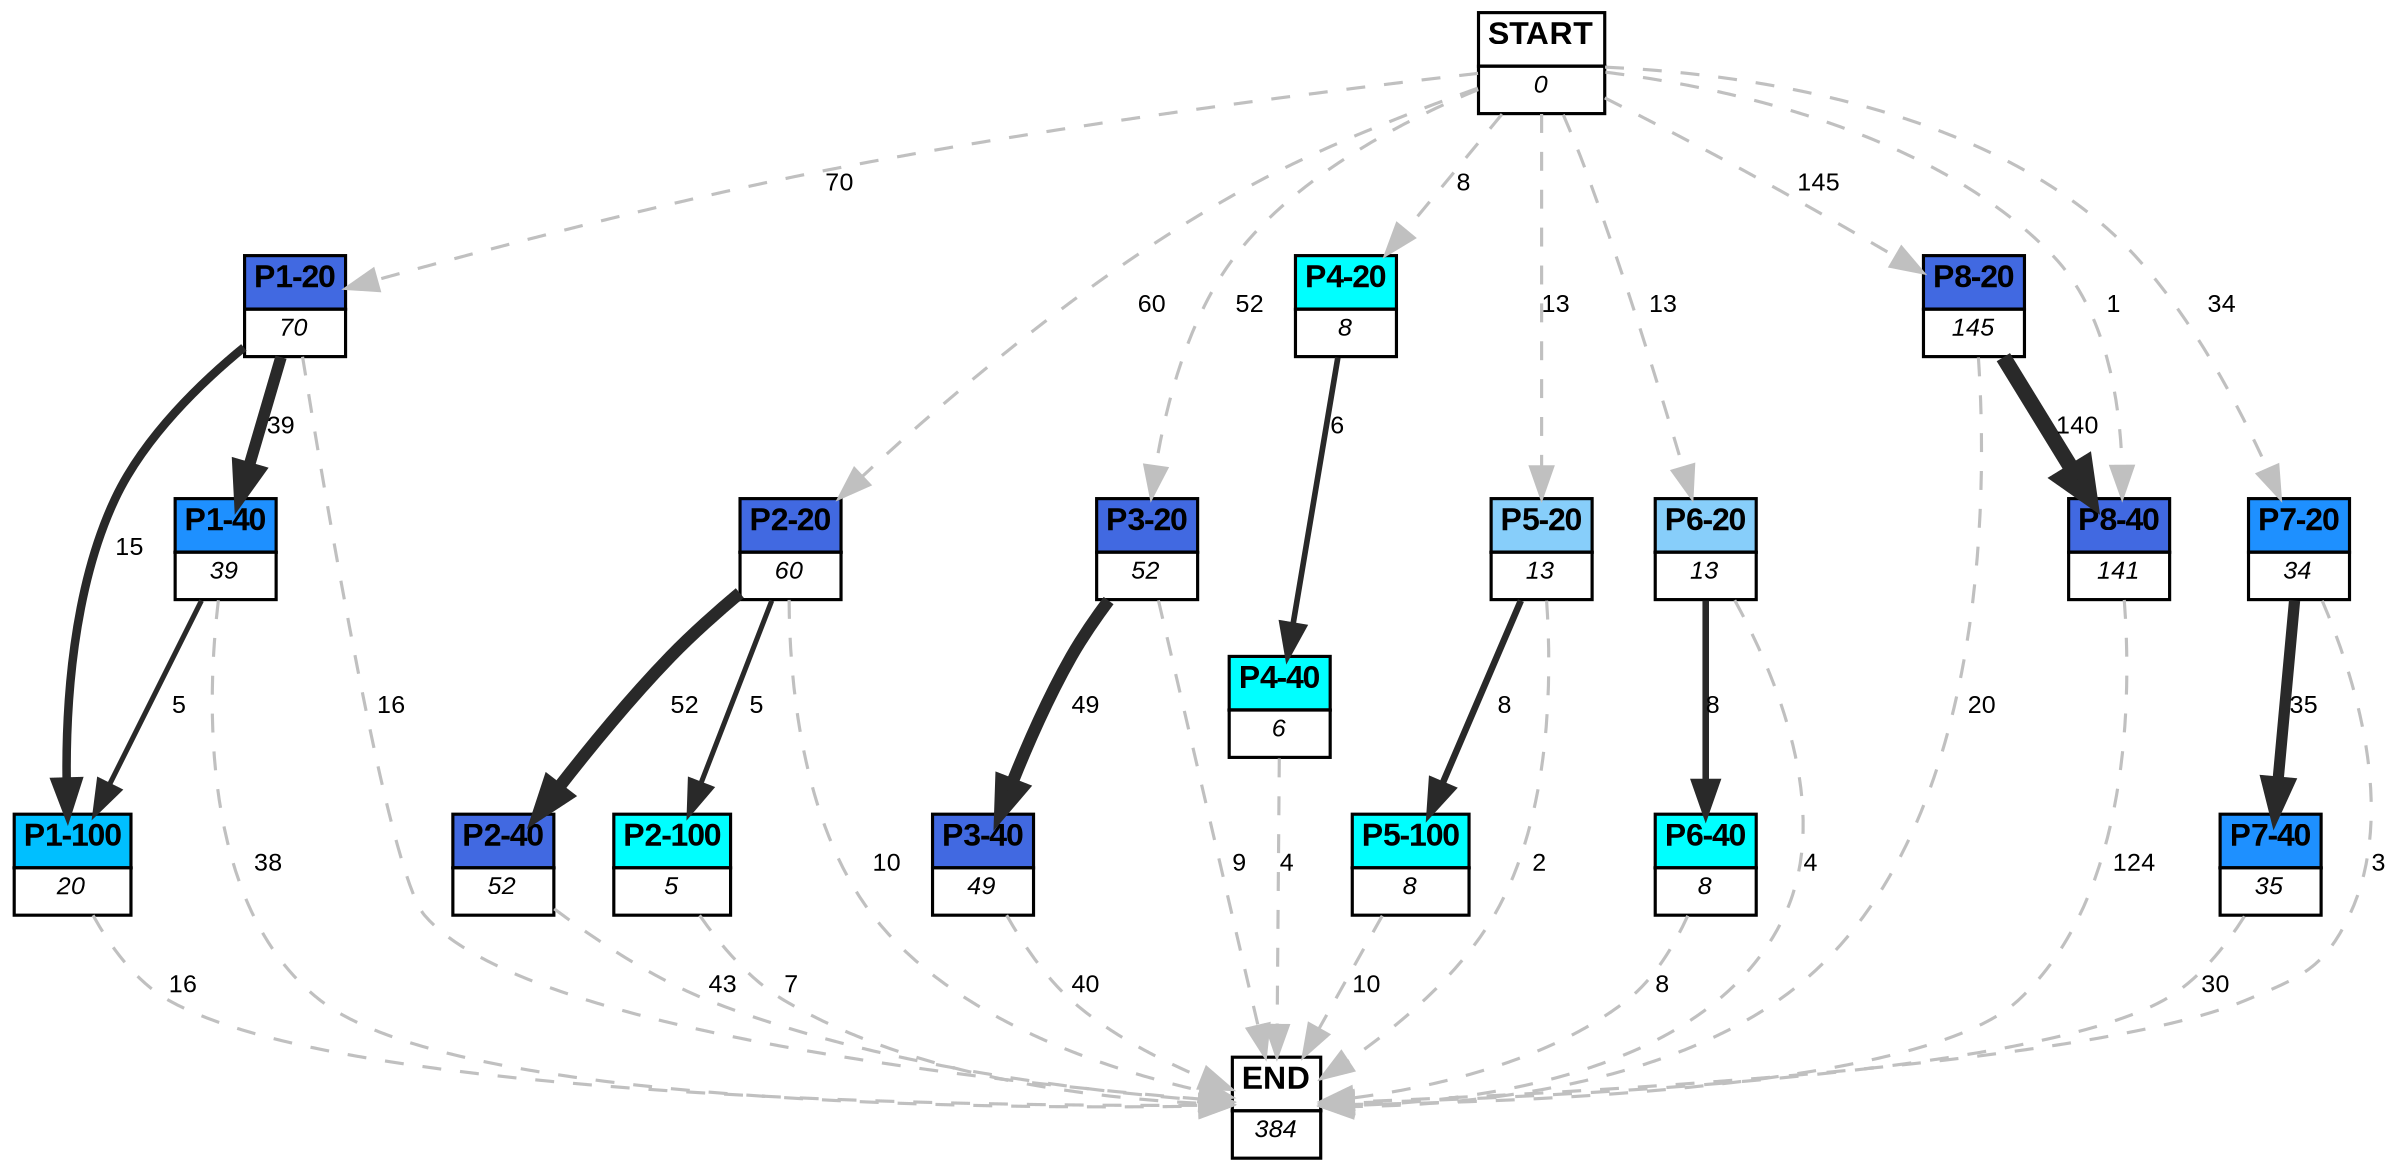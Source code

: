 digraph graphname {
	dpi = 150
	size="16,11!";
	margin = 0;
"P1-20" [shape=plain, label=<<table border="0" cellborder="1" cellspacing="0"><tr><td bgcolor="royalblue"><FONT face="Arial" POINT-SIZE="10"><b>P1-20</b></FONT></td></tr><tr><td bgcolor="white"><FONT face="Arial" POINT-SIZE="8"><i>70</i></FONT></td></tr></table>>]
"P1-100" [shape=plain, label=<<table border="0" cellborder="1" cellspacing="0"><tr><td bgcolor="deepskyblue"><FONT face="Arial" POINT-SIZE="10"><b>P1-100</b></FONT></td></tr><tr><td bgcolor="white"><FONT face="Arial" POINT-SIZE="8"><i>20</i></FONT></td></tr></table>>]
"P1-40" [shape=plain, label=<<table border="0" cellborder="1" cellspacing="0"><tr><td bgcolor="dodgerblue"><FONT face="Arial" POINT-SIZE="10"><b>P1-40</b></FONT></td></tr><tr><td bgcolor="white"><FONT face="Arial" POINT-SIZE="8"><i>39</i></FONT></td></tr></table>>]
"P2-20" [shape=plain, label=<<table border="0" cellborder="1" cellspacing="0"><tr><td bgcolor="royalblue"><FONT face="Arial" POINT-SIZE="10"><b>P2-20</b></FONT></td></tr><tr><td bgcolor="white"><FONT face="Arial" POINT-SIZE="8"><i>60</i></FONT></td></tr></table>>]
"P2-40" [shape=plain, label=<<table border="0" cellborder="1" cellspacing="0"><tr><td bgcolor="royalblue"><FONT face="Arial" POINT-SIZE="10"><b>P2-40</b></FONT></td></tr><tr><td bgcolor="white"><FONT face="Arial" POINT-SIZE="8"><i>52</i></FONT></td></tr></table>>]
"P2-100" [shape=plain, label=<<table border="0" cellborder="1" cellspacing="0"><tr><td bgcolor="aqua"><FONT face="Arial" POINT-SIZE="10"><b>P2-100</b></FONT></td></tr><tr><td bgcolor="white"><FONT face="Arial" POINT-SIZE="8"><i>5</i></FONT></td></tr></table>>]
"P3-20" [shape=plain, label=<<table border="0" cellborder="1" cellspacing="0"><tr><td bgcolor="royalblue"><FONT face="Arial" POINT-SIZE="10"><b>P3-20</b></FONT></td></tr><tr><td bgcolor="white"><FONT face="Arial" POINT-SIZE="8"><i>52</i></FONT></td></tr></table>>]
"P3-40" [shape=plain, label=<<table border="0" cellborder="1" cellspacing="0"><tr><td bgcolor="royalblue"><FONT face="Arial" POINT-SIZE="10"><b>P3-40</b></FONT></td></tr><tr><td bgcolor="white"><FONT face="Arial" POINT-SIZE="8"><i>49</i></FONT></td></tr></table>>]
"P4-20" [shape=plain, label=<<table border="0" cellborder="1" cellspacing="0"><tr><td bgcolor="aqua"><FONT face="Arial" POINT-SIZE="10"><b>P4-20</b></FONT></td></tr><tr><td bgcolor="white"><FONT face="Arial" POINT-SIZE="8"><i>8</i></FONT></td></tr></table>>]
"P4-40" [shape=plain, label=<<table border="0" cellborder="1" cellspacing="0"><tr><td bgcolor="aqua"><FONT face="Arial" POINT-SIZE="10"><b>P4-40</b></FONT></td></tr><tr><td bgcolor="white"><FONT face="Arial" POINT-SIZE="8"><i>6</i></FONT></td></tr></table>>]
"P5-20" [shape=plain, label=<<table border="0" cellborder="1" cellspacing="0"><tr><td bgcolor="lightskyblue"><FONT face="Arial" POINT-SIZE="10"><b>P5-20</b></FONT></td></tr><tr><td bgcolor="white"><FONT face="Arial" POINT-SIZE="8"><i>13</i></FONT></td></tr></table>>]
"P5-100" [shape=plain, label=<<table border="0" cellborder="1" cellspacing="0"><tr><td bgcolor="aqua"><FONT face="Arial" POINT-SIZE="10"><b>P5-100</b></FONT></td></tr><tr><td bgcolor="white"><FONT face="Arial" POINT-SIZE="8"><i>8</i></FONT></td></tr></table>>]
"P6-20" [shape=plain, label=<<table border="0" cellborder="1" cellspacing="0"><tr><td bgcolor="lightskyblue"><FONT face="Arial" POINT-SIZE="10"><b>P6-20</b></FONT></td></tr><tr><td bgcolor="white"><FONT face="Arial" POINT-SIZE="8"><i>13</i></FONT></td></tr></table>>]
"P6-40" [shape=plain, label=<<table border="0" cellborder="1" cellspacing="0"><tr><td bgcolor="aqua"><FONT face="Arial" POINT-SIZE="10"><b>P6-40</b></FONT></td></tr><tr><td bgcolor="white"><FONT face="Arial" POINT-SIZE="8"><i>8</i></FONT></td></tr></table>>]
"P8-20" [shape=plain, label=<<table border="0" cellborder="1" cellspacing="0"><tr><td bgcolor="royalblue"><FONT face="Arial" POINT-SIZE="10"><b>P8-20</b></FONT></td></tr><tr><td bgcolor="white"><FONT face="Arial" POINT-SIZE="8"><i>145</i></FONT></td></tr></table>>]
"P8-40" [shape=plain, label=<<table border="0" cellborder="1" cellspacing="0"><tr><td bgcolor="royalblue"><FONT face="Arial" POINT-SIZE="10"><b>P8-40</b></FONT></td></tr><tr><td bgcolor="white"><FONT face="Arial" POINT-SIZE="8"><i>141</i></FONT></td></tr></table>>]
"P7-20" [shape=plain, label=<<table border="0" cellborder="1" cellspacing="0"><tr><td bgcolor="dodgerblue"><FONT face="Arial" POINT-SIZE="10"><b>P7-20</b></FONT></td></tr><tr><td bgcolor="white"><FONT face="Arial" POINT-SIZE="8"><i>34</i></FONT></td></tr></table>>]
"P7-40" [shape=plain, label=<<table border="0" cellborder="1" cellspacing="0"><tr><td bgcolor="dodgerblue"><FONT face="Arial" POINT-SIZE="10"><b>P7-40</b></FONT></td></tr><tr><td bgcolor="white"><FONT face="Arial" POINT-SIZE="8"><i>35</i></FONT></td></tr></table>>]
"START" [shape=plain, label=<<table border="0" cellborder="1" cellspacing="0"><tr><td bgcolor="white"><FONT face="Arial" POINT-SIZE="10"><b>START</b></FONT></td></tr><tr><td bgcolor="white"><FONT face="Arial" POINT-SIZE="8"><i>0</i></FONT></td></tr></table>>]
"END" [shape=plain, label=<<table border="0" cellborder="1" cellspacing="0"><tr><td bgcolor="white"><FONT face="Arial" POINT-SIZE="10"><b>END</b></FONT></td></tr><tr><td bgcolor="white"><FONT face="Arial" POINT-SIZE="8"><i>384</i></FONT></td></tr></table>>]
"P1-20" -> "P1-100" [ color=grey16 penwidth = "2.70805020110221"label ="15" labelfloat=false fontname="Arial" fontsize=8]
"P1-20" -> "P1-40" [ color=grey16 penwidth = "3.6635616461296463"label ="39" labelfloat=false fontname="Arial" fontsize=8]
"P1-20" -> "END" [ style = dashed color=grey label ="16" labelfloat=false fontname="Arial" fontsize=8]
"P1-100" -> "END" [ style = dashed color=grey label ="16" labelfloat=false fontname="Arial" fontsize=8]
"P1-40" -> "P1-100" [ color=grey16 penwidth = "1.6094379124341003"label ="5" labelfloat=false fontname="Arial" fontsize=8]
"P1-40" -> "END" [ style = dashed color=grey label ="38" labelfloat=false fontname="Arial" fontsize=8]
"P2-20" -> "P2-40" [ color=grey16 penwidth = "3.9512437185814275"label ="52" labelfloat=false fontname="Arial" fontsize=8]
"P2-20" -> "P2-100" [ color=grey16 penwidth = "1.6094379124341003"label ="5" labelfloat=false fontname="Arial" fontsize=8]
"P2-20" -> "END" [ style = dashed color=grey label ="10" labelfloat=false fontname="Arial" fontsize=8]
"P2-40" -> "END" [ style = dashed color=grey label ="43" labelfloat=false fontname="Arial" fontsize=8]
"P2-100" -> "END" [ style = dashed color=grey label ="7" labelfloat=false fontname="Arial" fontsize=8]
"P3-20" -> "P3-40" [ color=grey16 penwidth = "3.8918202981106265"label ="49" labelfloat=false fontname="Arial" fontsize=8]
"P3-20" -> "END" [ style = dashed color=grey label ="9" labelfloat=false fontname="Arial" fontsize=8]
"P3-40" -> "END" [ style = dashed color=grey label ="40" labelfloat=false fontname="Arial" fontsize=8]
"P4-20" -> "P4-40" [ color=grey16 penwidth = "1.791759469228055"label ="6" labelfloat=false fontname="Arial" fontsize=8]
"P4-40" -> "END" [ style = dashed color=grey label ="4" labelfloat=false fontname="Arial" fontsize=8]
"P5-20" -> "P5-100" [ color=grey16 penwidth = "2.0794415416798357"label ="8" labelfloat=false fontname="Arial" fontsize=8]
"P5-20" -> "END" [ style = dashed color=grey label ="2" labelfloat=false fontname="Arial" fontsize=8]
"P5-100" -> "END" [ style = dashed color=grey label ="10" labelfloat=false fontname="Arial" fontsize=8]
"P6-20" -> "P6-40" [ color=grey16 penwidth = "2.0794415416798357"label ="8" labelfloat=false fontname="Arial" fontsize=8]
"P6-20" -> "END" [ style = dashed color=grey label ="4" labelfloat=false fontname="Arial" fontsize=8]
"P6-40" -> "END" [ style = dashed color=grey label ="8" labelfloat=false fontname="Arial" fontsize=8]
"P8-20" -> "P8-40" [ color=grey16 penwidth = "4.941642422609304"label ="140" labelfloat=false fontname="Arial" fontsize=8]
"P8-20" -> "END" [ style = dashed color=grey label ="20" labelfloat=false fontname="Arial" fontsize=8]
"P8-40" -> "END" [ style = dashed color=grey label ="124" labelfloat=false fontname="Arial" fontsize=8]
"P7-20" -> "P7-40" [ color=grey16 penwidth = "3.5553480614894135"label ="35" labelfloat=false fontname="Arial" fontsize=8]
"P7-20" -> "END" [ style = dashed color=grey label ="3" labelfloat=false fontname="Arial" fontsize=8]
"P7-40" -> "END" [ style = dashed color=grey label ="30" labelfloat=false fontname="Arial" fontsize=8]
"START" -> "P1-20" [ style = dashed color=grey label ="70" labelfloat=false fontname="Arial" fontsize=8]
"START" -> "P2-20" [ style = dashed color=grey label ="60" labelfloat=false fontname="Arial" fontsize=8]
"START" -> "P3-20" [ style = dashed color=grey label ="52" labelfloat=false fontname="Arial" fontsize=8]
"START" -> "P4-20" [ style = dashed color=grey label ="8" labelfloat=false fontname="Arial" fontsize=8]
"START" -> "P5-20" [ style = dashed color=grey label ="13" labelfloat=false fontname="Arial" fontsize=8]
"START" -> "P6-20" [ style = dashed color=grey label ="13" labelfloat=false fontname="Arial" fontsize=8]
"START" -> "P8-20" [ style = dashed color=grey label ="145" labelfloat=false fontname="Arial" fontsize=8]
"START" -> "P8-40" [ style = dashed color=grey label ="1" labelfloat=false fontname="Arial" fontsize=8]
"START" -> "P7-20" [ style = dashed color=grey label ="34" labelfloat=false fontname="Arial" fontsize=8]
}